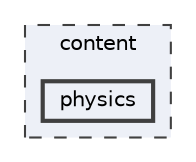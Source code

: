digraph "content/physics"
{
 // LATEX_PDF_SIZE
  bgcolor="transparent";
  edge [fontname=Helvetica,fontsize=10,labelfontname=Helvetica,labelfontsize=10];
  node [fontname=Helvetica,fontsize=10,shape=box,height=0.2,width=0.4];
  compound=true
  subgraph clusterdir_946545853a6c49e1e7c5b9ef23c67eca {
    graph [ bgcolor="#edf0f7", pencolor="grey25", label="content", fontname=Helvetica,fontsize=10 style="filled,dashed", URL="dir_946545853a6c49e1e7c5b9ef23c67eca.html",tooltip=""]
  dir_ac7ef613a4a7f4c4708268bd571dbde7 [label="physics", fillcolor="#edf0f7", color="grey25", style="filled,bold", URL="dir_ac7ef613a4a7f4c4708268bd571dbde7.html",tooltip=""];
  }
}
